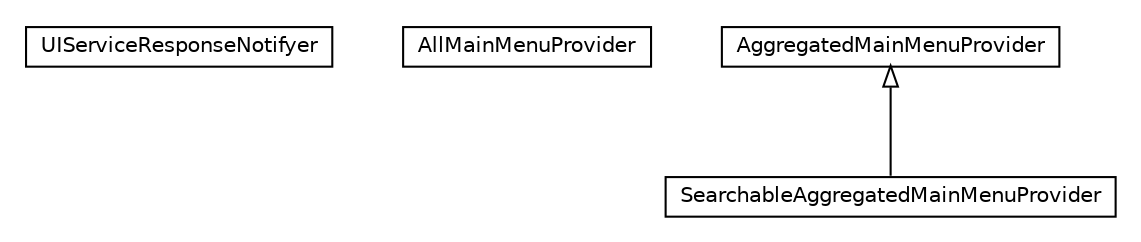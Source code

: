 #!/usr/local/bin/dot
#
# Class diagram 
# Generated by UMLGraph version R5_6-24-gf6e263 (http://www.umlgraph.org/)
#

digraph G {
	edge [fontname="Helvetica",fontsize=10,labelfontname="Helvetica",labelfontsize=10];
	node [fontname="Helvetica",fontsize=10,shape=plaintext];
	nodesep=0.25;
	ranksep=0.5;
	// org.universAAL.ui.dm.userInteraction.mainMenu.UIServiceResponseNotifyer
	c1054469 [label=<<table title="org.universAAL.ui.dm.userInteraction.mainMenu.UIServiceResponseNotifyer" border="0" cellborder="1" cellspacing="0" cellpadding="2" port="p" href="./UIServiceResponseNotifyer.html">
		<tr><td><table border="0" cellspacing="0" cellpadding="1">
<tr><td align="center" balign="center"> UIServiceResponseNotifyer </td></tr>
		</table></td></tr>
		</table>>, URL="./UIServiceResponseNotifyer.html", fontname="Helvetica", fontcolor="black", fontsize=10.0];
	// org.universAAL.ui.dm.userInteraction.mainMenu.AllMainMenuProvider
	c1054470 [label=<<table title="org.universAAL.ui.dm.userInteraction.mainMenu.AllMainMenuProvider" border="0" cellborder="1" cellspacing="0" cellpadding="2" port="p" href="./AllMainMenuProvider.html">
		<tr><td><table border="0" cellspacing="0" cellpadding="1">
<tr><td align="center" balign="center"> AllMainMenuProvider </td></tr>
		</table></td></tr>
		</table>>, URL="./AllMainMenuProvider.html", fontname="Helvetica", fontcolor="black", fontsize=10.0];
	// org.universAAL.ui.dm.userInteraction.mainMenu.AggregatedMainMenuProvider
	c1054471 [label=<<table title="org.universAAL.ui.dm.userInteraction.mainMenu.AggregatedMainMenuProvider" border="0" cellborder="1" cellspacing="0" cellpadding="2" port="p" href="./AggregatedMainMenuProvider.html">
		<tr><td><table border="0" cellspacing="0" cellpadding="1">
<tr><td align="center" balign="center"> AggregatedMainMenuProvider </td></tr>
		</table></td></tr>
		</table>>, URL="./AggregatedMainMenuProvider.html", fontname="Helvetica", fontcolor="black", fontsize=10.0];
	// org.universAAL.ui.dm.userInteraction.mainMenu.SearchableAggregatedMainMenuProvider
	c1054472 [label=<<table title="org.universAAL.ui.dm.userInteraction.mainMenu.SearchableAggregatedMainMenuProvider" border="0" cellborder="1" cellspacing="0" cellpadding="2" port="p" href="./SearchableAggregatedMainMenuProvider.html">
		<tr><td><table border="0" cellspacing="0" cellpadding="1">
<tr><td align="center" balign="center"> SearchableAggregatedMainMenuProvider </td></tr>
		</table></td></tr>
		</table>>, URL="./SearchableAggregatedMainMenuProvider.html", fontname="Helvetica", fontcolor="black", fontsize=10.0];
	//org.universAAL.ui.dm.userInteraction.mainMenu.SearchableAggregatedMainMenuProvider extends org.universAAL.ui.dm.userInteraction.mainMenu.AggregatedMainMenuProvider
	c1054471:p -> c1054472:p [dir=back,arrowtail=empty];
}

